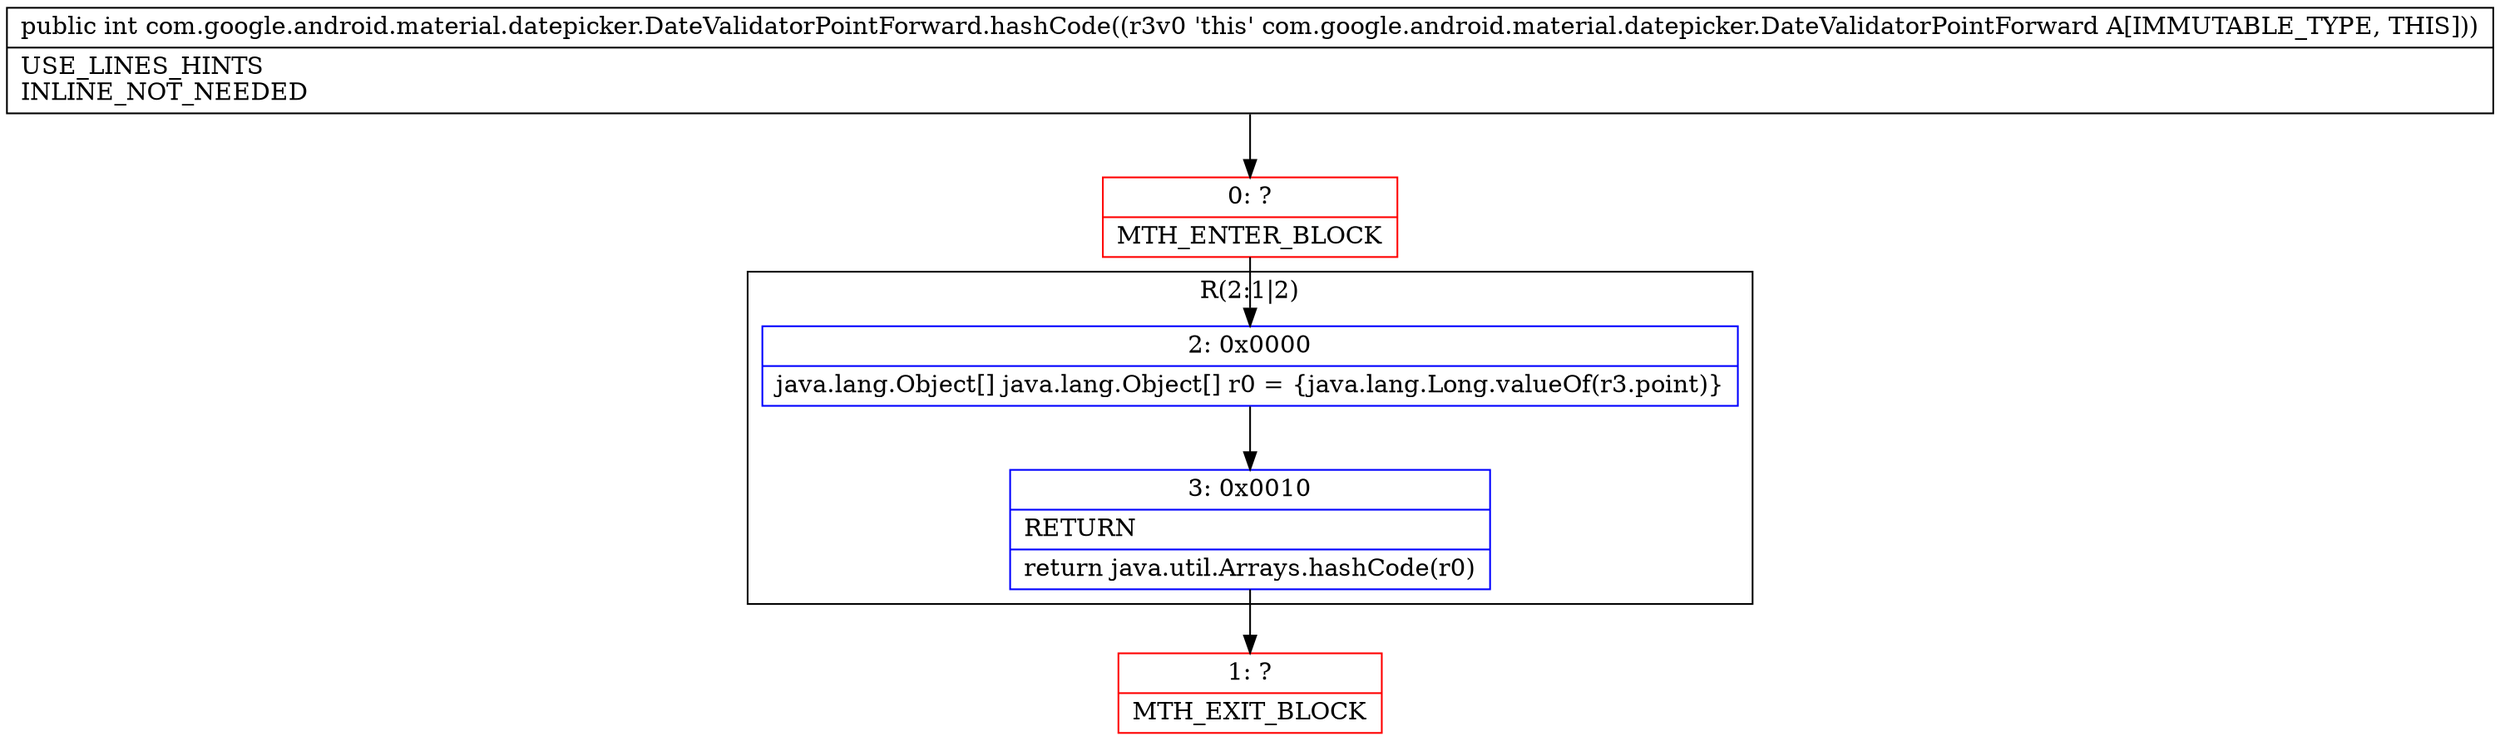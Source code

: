 digraph "CFG forcom.google.android.material.datepicker.DateValidatorPointForward.hashCode()I" {
subgraph cluster_Region_1921767959 {
label = "R(2:1|2)";
node [shape=record,color=blue];
Node_2 [shape=record,label="{2\:\ 0x0000|java.lang.Object[] java.lang.Object[] r0 = \{java.lang.Long.valueOf(r3.point)\}\l}"];
Node_3 [shape=record,label="{3\:\ 0x0010|RETURN\l|return java.util.Arrays.hashCode(r0)\l}"];
}
Node_0 [shape=record,color=red,label="{0\:\ ?|MTH_ENTER_BLOCK\l}"];
Node_1 [shape=record,color=red,label="{1\:\ ?|MTH_EXIT_BLOCK\l}"];
MethodNode[shape=record,label="{public int com.google.android.material.datepicker.DateValidatorPointForward.hashCode((r3v0 'this' com.google.android.material.datepicker.DateValidatorPointForward A[IMMUTABLE_TYPE, THIS]))  | USE_LINES_HINTS\lINLINE_NOT_NEEDED\l}"];
MethodNode -> Node_0;Node_2 -> Node_3;
Node_3 -> Node_1;
Node_0 -> Node_2;
}

